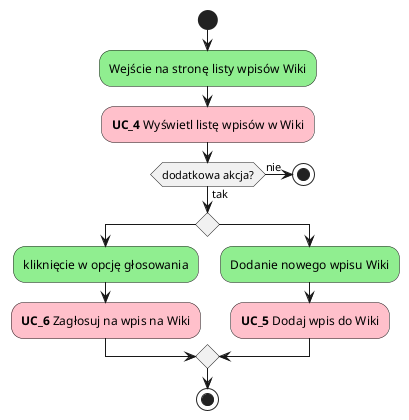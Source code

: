 @startuml
start
#LightGreen:Wejście na stronę listy wpisów Wiki;
#Pink:**UC_4** Wyświetl listę wpisów w Wiki;

if (dodatkowa akcja?) then (tak)
    if ()
        #LightGreen :kliknięcie w opcję głosowania;
        #Pink :**UC_6** Zagłosuj na wpis na Wiki;
    else ()
        #LightGreen :Dodanie nowego wpisu Wiki;
        #Pink :**UC_5** Dodaj wpis do Wiki;
    endif
else (nie)
    stop
endif
stop
@enduml
